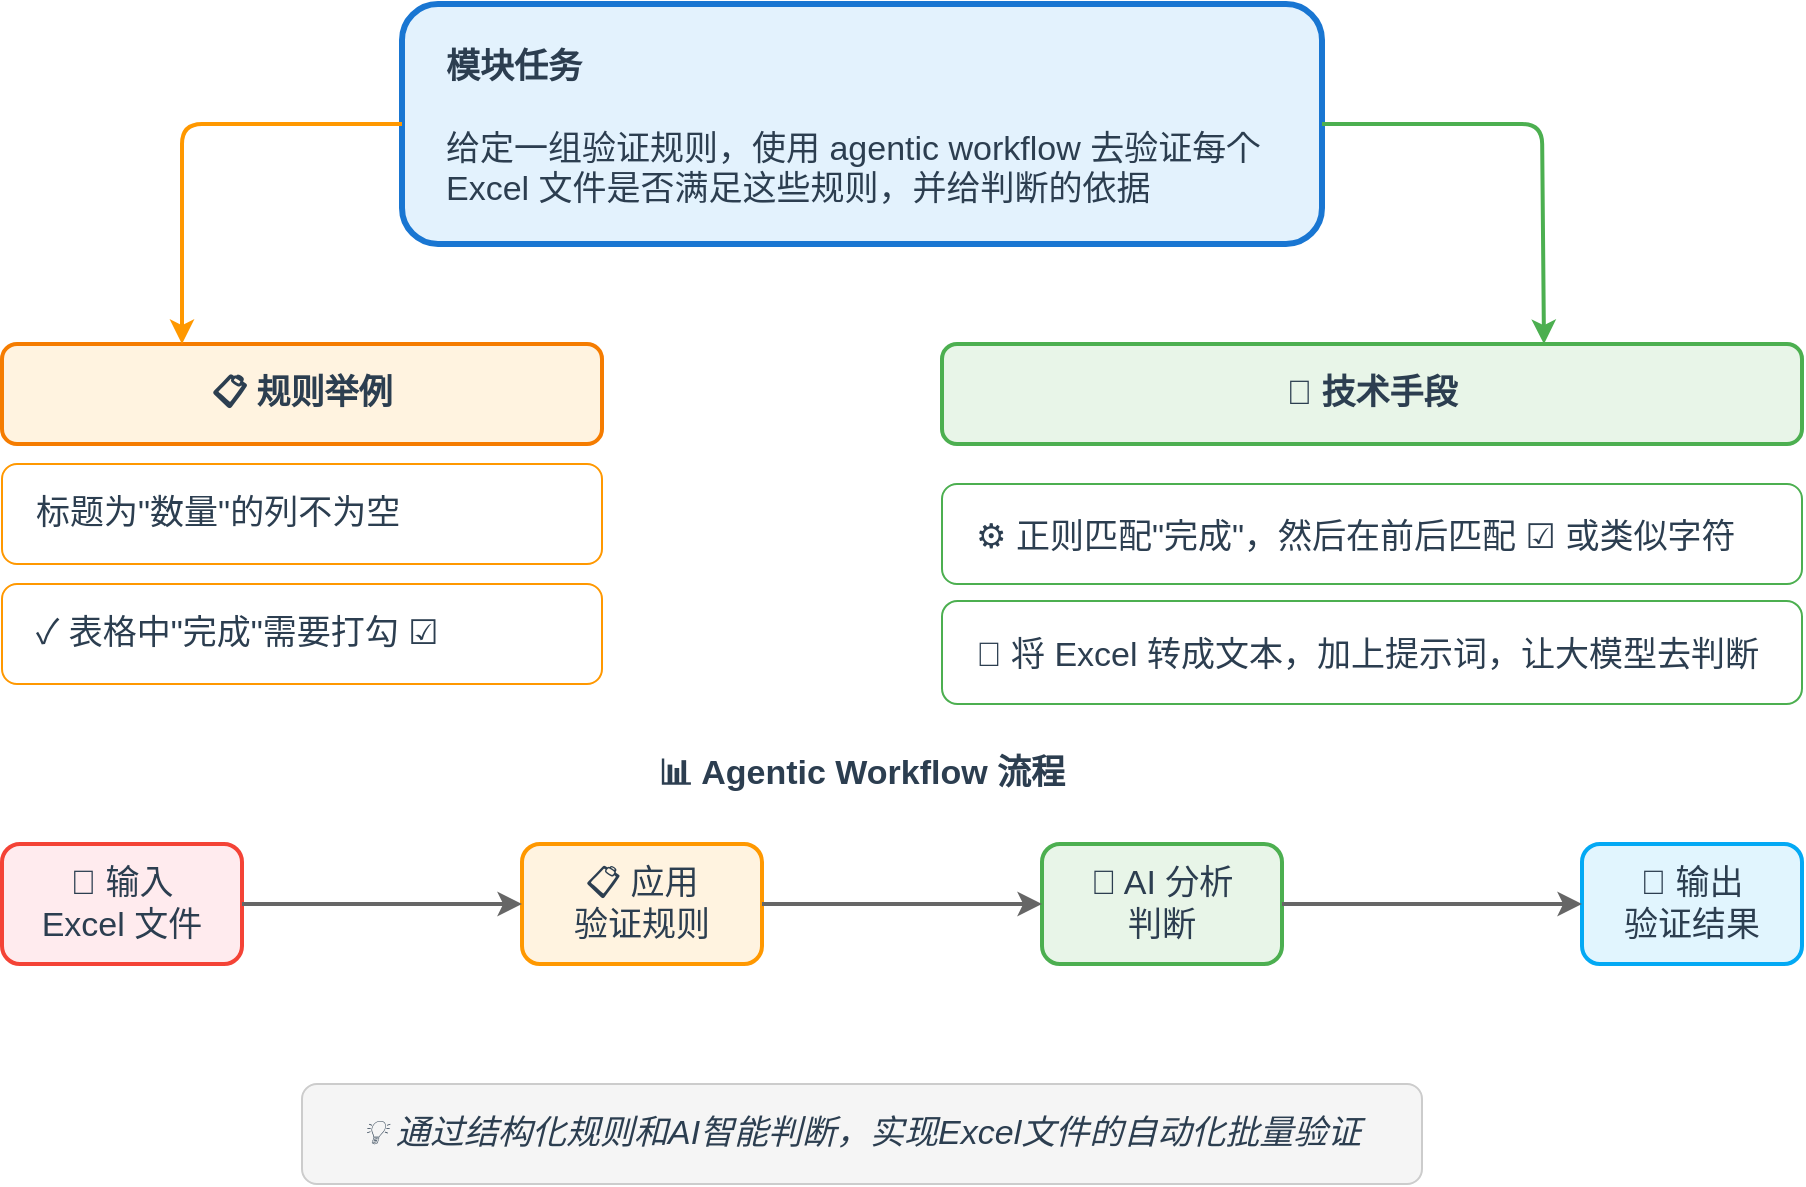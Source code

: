 <mxfile>
    <diagram name="Excel文件批量验证场景" id="excel-validation-scenario">
        <mxGraphModel dx="1019" dy="667" grid="1" gridSize="10" guides="1" tooltips="1" connect="1" arrows="1" fold="1" page="1" pageScale="1" pageWidth="1169" pageHeight="827" math="0" shadow="0">
            <root>
                <mxCell id="0"/>
                <mxCell id="1" parent="0"/>
                <mxCell id="main-task" value="&lt;b&gt;模块任务&lt;/b&gt;&lt;br&gt;&lt;br&gt;给定一组验证规则，使用 agentic workflow 去验证每个 Excel 文件是否满足这些规则，并给判断的依据" style="rounded=1;whiteSpace=wrap;html=1;fontSize=17;fillColor=#e3f2fd;strokeColor=#1976d2;strokeWidth=3;fontColor=#2c3e50;align=left;verticalAlign=top;spacingLeft=20;spacingTop=15;" parent="1" vertex="1">
                    <mxGeometry x="350" y="80" width="460" height="120" as="geometry"/>
                </mxCell>
                <mxCell id="rules-section" value="📋 规则举例" style="rounded=1;whiteSpace=wrap;html=1;fontSize=17;fontStyle=1;fillColor=#fff3e0;strokeColor=#f57c00;strokeWidth=2;fontColor=#2c3e50;align=center;" parent="1" vertex="1">
                    <mxGeometry x="150" y="250" width="300" height="50" as="geometry"/>
                </mxCell>
                <mxCell id="rule1" value="标题为&quot;数量&quot;的列不为空" style="rounded=1;whiteSpace=wrap;html=1;fontSize=17;fillColor=#ffffff;strokeColor=#ff9800;strokeWidth=1;fontColor=#2c3e50;align=left;verticalAlign=middle;spacingLeft=15;" parent="1" vertex="1">
                    <mxGeometry x="150" y="310" width="300" height="50" as="geometry"/>
                </mxCell>
                <mxCell id="rule2" value="✓ 表格中&quot;完成&quot;需要打勾 ☑" style="rounded=1;whiteSpace=wrap;html=1;fontSize=17;fillColor=#ffffff;strokeColor=#ff9800;strokeWidth=1;fontColor=#2c3e50;align=left;verticalAlign=middle;spacingLeft=15;" parent="1" vertex="1">
                    <mxGeometry x="150" y="370" width="300" height="50" as="geometry"/>
                </mxCell>
                <mxCell id="tech-section" value="🔧 技术手段" style="rounded=1;whiteSpace=wrap;html=1;fontSize=17;fontStyle=1;fillColor=#e8f5e8;strokeColor=#4caf50;strokeWidth=2;fontColor=#2c3e50;align=center;" parent="1" vertex="1">
                    <mxGeometry x="620" y="250" width="430" height="50" as="geometry"/>
                </mxCell>
                <mxCell id="tech1" value="⚙️ 正则匹配&quot;完成&quot;，然后在前后匹配 ☑ 或类似字符" style="rounded=1;whiteSpace=wrap;html=1;fontSize=17;fillColor=#ffffff;strokeColor=#4caf50;strokeWidth=1;fontColor=#2c3e50;align=left;verticalAlign=top;spacingLeft=15;spacingTop=10;" parent="1" vertex="1">
                    <mxGeometry x="620" y="320" width="430" height="50" as="geometry"/>
                </mxCell>
                <mxCell id="tech2" value="🤖 将 Excel 转成文本，加上提示词，让大模型去判断" style="rounded=1;whiteSpace=wrap;html=1;fontSize=17;fillColor=#ffffff;strokeColor=#4caf50;strokeWidth=1;fontColor=#2c3e50;align=left;verticalAlign=top;spacingLeft=15;spacingTop=10;" parent="1" vertex="1">
                    <mxGeometry x="620" y="378.5" width="430" height="51.5" as="geometry"/>
                </mxCell>
                <mxCell id="arrow1" value="" style="endArrow=classic;html=1;rounded=1;strokeColor=#ff9800;strokeWidth=2;curved=0;exitX=0;exitY=0.5;exitDx=0;exitDy=0;entryX=0.3;entryY=0;entryDx=0;entryDy=0;fontSize=17;" parent="1" source="main-task" target="rules-section" edge="1">
                    <mxGeometry width="50" height="50" relative="1" as="geometry">
                        <mxPoint x="550" y="300" as="sourcePoint"/>
                        <mxPoint x="600" y="250" as="targetPoint"/>
                        <Array as="points">
                            <mxPoint x="240" y="140"/>
                        </Array>
                    </mxGeometry>
                </mxCell>
                <mxCell id="arrow2" value="" style="endArrow=classic;html=1;rounded=1;strokeColor=#4caf50;strokeWidth=2;curved=0;entryX=0.7;entryY=0;entryDx=0;entryDy=0;fontSize=17;" parent="1" source="main-task" target="tech-section" edge="1">
                    <mxGeometry width="50" height="50" relative="1" as="geometry">
                        <mxPoint x="620" y="300" as="sourcePoint"/>
                        <mxPoint x="670" y="250" as="targetPoint"/>
                        <Array as="points">
                            <mxPoint x="920" y="140"/>
                        </Array>
                    </mxGeometry>
                </mxCell>
                <mxCell id="workflow-title" value="📊 Agentic Workflow 流程" style="text;html=1;strokeColor=none;fillColor=none;align=center;verticalAlign=middle;whiteSpace=wrap;rounded=0;fontSize=17;fontStyle=1;fontColor=#2c3e50;" parent="1" vertex="1">
                    <mxGeometry x="450" y="450" width="260" height="30" as="geometry"/>
                </mxCell>
                <mxCell id="step1" value="📁 输入&lt;br&gt;Excel 文件" style="rounded=1;whiteSpace=wrap;html=1;fontSize=17;fillColor=#ffebee;strokeColor=#f44336;strokeWidth=2;fontColor=#2c3e50;align=center;" parent="1" vertex="1">
                    <mxGeometry x="150" y="500" width="120" height="60" as="geometry"/>
                </mxCell>
                <mxCell id="step2" value="📋 应用&lt;br&gt;验证规则" style="rounded=1;whiteSpace=wrap;html=1;fontSize=17;fillColor=#fff3e0;strokeColor=#ff9800;strokeWidth=2;fontColor=#2c3e50;align=center;" parent="1" vertex="1">
                    <mxGeometry x="410" y="500" width="120" height="60" as="geometry"/>
                </mxCell>
                <mxCell id="step3" value="🤖 AI 分析&lt;br&gt;判断" style="rounded=1;whiteSpace=wrap;html=1;fontSize=17;fillColor=#e8f5e8;strokeColor=#4caf50;strokeWidth=2;fontColor=#2c3e50;align=center;" parent="1" vertex="1">
                    <mxGeometry x="670" y="500" width="120" height="60" as="geometry"/>
                </mxCell>
                <mxCell id="step4" value="📝 输出&lt;br&gt;验证结果" style="rounded=1;whiteSpace=wrap;html=1;fontSize=17;fillColor=#e1f5fe;strokeColor=#03a9f4;strokeWidth=2;fontColor=#2c3e50;align=center;" parent="1" vertex="1">
                    <mxGeometry x="940" y="500" width="110" height="60" as="geometry"/>
                </mxCell>
                <mxCell id="flow1" value="" style="endArrow=classic;html=1;rounded=0;strokeColor=#666666;strokeWidth=2;exitX=1;exitY=0.5;exitDx=0;exitDy=0;entryX=0;entryY=0.5;entryDx=0;entryDy=0;fontSize=17;" parent="1" source="step1" target="step2" edge="1">
                    <mxGeometry width="50" height="50" relative="1" as="geometry">
                        <mxPoint x="320" y="580" as="sourcePoint"/>
                        <mxPoint x="370" y="530" as="targetPoint"/>
                    </mxGeometry>
                </mxCell>
                <mxCell id="flow2" value="" style="endArrow=classic;html=1;rounded=0;strokeColor=#666666;strokeWidth=2;exitX=1;exitY=0.5;exitDx=0;exitDy=0;entryX=0;entryY=0.5;entryDx=0;entryDy=0;fontSize=17;" parent="1" source="step2" target="step3" edge="1">
                    <mxGeometry width="50" height="50" relative="1" as="geometry">
                        <mxPoint x="520" y="580" as="sourcePoint"/>
                        <mxPoint x="570" y="530" as="targetPoint"/>
                    </mxGeometry>
                </mxCell>
                <mxCell id="flow3" value="" style="endArrow=classic;html=1;rounded=0;strokeColor=#666666;strokeWidth=2;exitX=1;exitY=0.5;exitDx=0;exitDy=0;entryX=0;entryY=0.5;entryDx=0;entryDy=0;fontSize=17;" parent="1" source="step3" target="step4" edge="1">
                    <mxGeometry width="50" height="50" relative="1" as="geometry">
                        <mxPoint x="720" y="580" as="sourcePoint"/>
                        <mxPoint x="770" y="530" as="targetPoint"/>
                    </mxGeometry>
                </mxCell>
                <mxCell id="description" value="💡 通过结构化规则和AI智能判断，实现Excel文件的自动化批量验证" style="rounded=1;whiteSpace=wrap;html=1;fontSize=17;fillColor=#f5f5f5;strokeColor=#cccccc;strokeWidth=1;fontColor=#2c3e50;align=center;fontStyle=2;" parent="1" vertex="1">
                    <mxGeometry x="300" y="620" width="560" height="50" as="geometry"/>
                </mxCell>
            </root>
        </mxGraphModel>
    </diagram>
</mxfile>